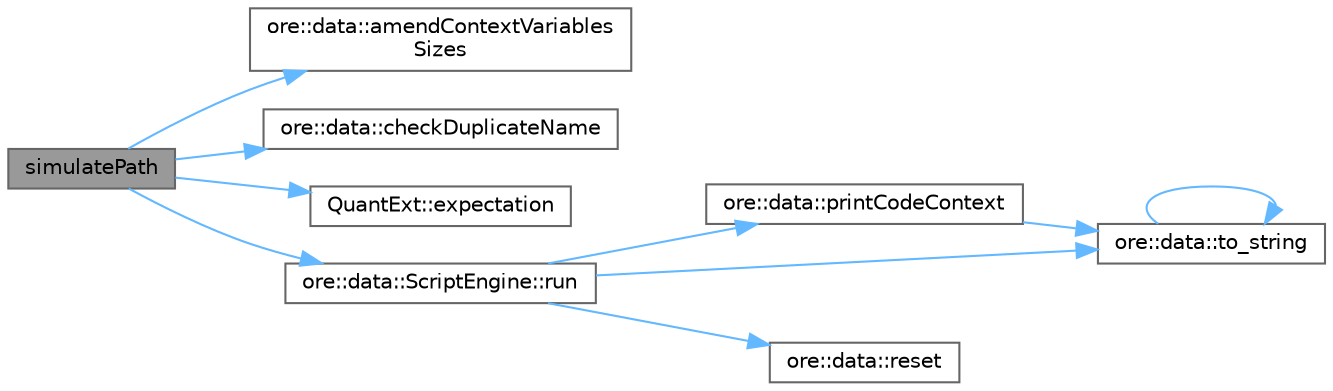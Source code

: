 digraph "simulatePath"
{
 // INTERACTIVE_SVG=YES
 // LATEX_PDF_SIZE
  bgcolor="transparent";
  edge [fontname=Helvetica,fontsize=10,labelfontname=Helvetica,labelfontsize=10];
  node [fontname=Helvetica,fontsize=10,shape=box,height=0.2,width=0.4];
  rankdir="LR";
  Node1 [label="simulatePath",height=0.2,width=0.4,color="gray40", fillcolor="grey60", style="filled", fontcolor="black",tooltip=" "];
  Node1 -> Node2 [color="steelblue1",style="solid"];
  Node2 [label="ore::data::amendContextVariables\lSizes",height=0.2,width=0.4,color="grey40", fillcolor="white", style="filled",URL="$namespaceore_1_1data.html#a415bfb6d2586aea03c4d8682573aca6e",tooltip=" "];
  Node1 -> Node3 [color="steelblue1",style="solid"];
  Node3 [label="ore::data::checkDuplicateName",height=0.2,width=0.4,color="grey40", fillcolor="white", style="filled",URL="$namespaceore_1_1data.html#aa797b6d0de5ea37563b5fcec63cd6c84",tooltip=" "];
  Node1 -> Node4 [color="steelblue1",style="solid"];
  Node4 [label="QuantExt::expectation",height=0.2,width=0.4,color="grey40", fillcolor="white", style="filled",URL="C:/dev/ORE/documentation/QuantExt/doc/quantext.tag$namespace_quant_ext.html#a8c7149e5256e71f377e1810576ac6b4c",tooltip=" "];
  Node1 -> Node5 [color="steelblue1",style="solid"];
  Node5 [label="ore::data::ScriptEngine::run",height=0.2,width=0.4,color="grey40", fillcolor="white", style="filled",URL="$classore_1_1data_1_1_script_engine.html#a048bd28a62b4dc0639f3f45cc9f192e8",tooltip=" "];
  Node5 -> Node6 [color="steelblue1",style="solid"];
  Node6 [label="ore::data::printCodeContext",height=0.2,width=0.4,color="grey40", fillcolor="white", style="filled",URL="$namespaceore_1_1data.html#a6196e84cdbd529baeb71d543180cd788",tooltip=" "];
  Node6 -> Node7 [color="steelblue1",style="solid"];
  Node7 [label="ore::data::to_string",height=0.2,width=0.4,color="grey40", fillcolor="white", style="filled",URL="$namespaceore_1_1data.html#a86651dfeb5c18ee891f7a4734d8cf455",tooltip=" "];
  Node7 -> Node7 [color="steelblue1",style="solid"];
  Node5 -> Node8 [color="steelblue1",style="solid"];
  Node8 [label="ore::data::reset",height=0.2,width=0.4,color="grey40", fillcolor="white", style="filled",URL="$namespaceore_1_1data.html#a85b0aebc3f5e18eb7e70df2e274aeda5",tooltip=" "];
  Node5 -> Node7 [color="steelblue1",style="solid"];
}

